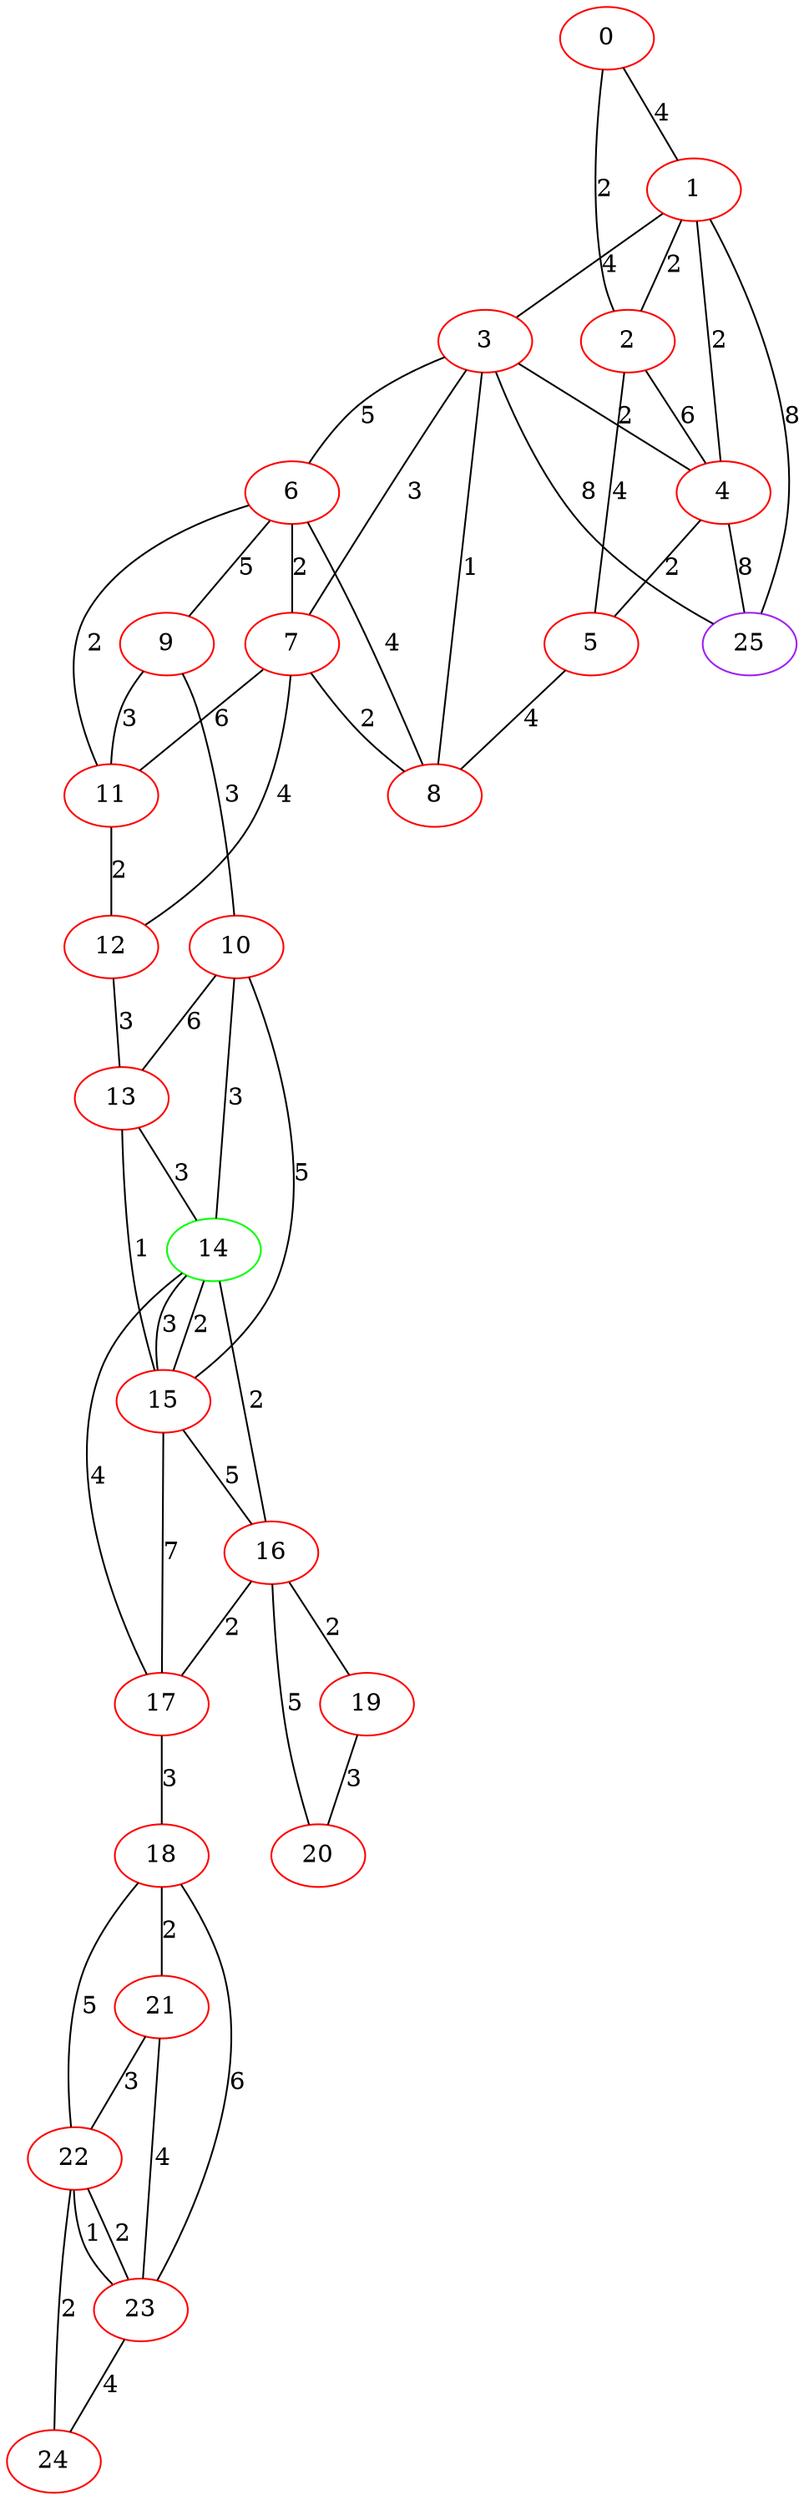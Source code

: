 graph "" {
0 [color=red, weight=1];
1 [color=red, weight=1];
2 [color=red, weight=1];
3 [color=red, weight=1];
4 [color=red, weight=1];
5 [color=red, weight=1];
6 [color=red, weight=1];
7 [color=red, weight=1];
8 [color=red, weight=1];
9 [color=red, weight=1];
10 [color=red, weight=1];
11 [color=red, weight=1];
12 [color=red, weight=1];
13 [color=red, weight=1];
14 [color=green, weight=2];
15 [color=red, weight=1];
16 [color=red, weight=1];
17 [color=red, weight=1];
18 [color=red, weight=1];
19 [color=red, weight=1];
20 [color=red, weight=1];
21 [color=red, weight=1];
22 [color=red, weight=1];
23 [color=red, weight=1];
24 [color=red, weight=1];
25 [color=purple, weight=4];
0 -- 1  [key=0, label=4];
0 -- 2  [key=0, label=2];
1 -- 25  [key=0, label=8];
1 -- 2  [key=0, label=2];
1 -- 3  [key=0, label=4];
1 -- 4  [key=0, label=2];
2 -- 4  [key=0, label=6];
2 -- 5  [key=0, label=4];
3 -- 4  [key=0, label=2];
3 -- 6  [key=0, label=5];
3 -- 7  [key=0, label=3];
3 -- 8  [key=0, label=1];
3 -- 25  [key=0, label=8];
4 -- 5  [key=0, label=2];
4 -- 25  [key=0, label=8];
5 -- 8  [key=0, label=4];
6 -- 8  [key=0, label=4];
6 -- 9  [key=0, label=5];
6 -- 11  [key=0, label=2];
6 -- 7  [key=0, label=2];
7 -- 8  [key=0, label=2];
7 -- 11  [key=0, label=6];
7 -- 12  [key=0, label=4];
9 -- 10  [key=0, label=3];
9 -- 11  [key=0, label=3];
10 -- 13  [key=0, label=6];
10 -- 14  [key=0, label=3];
10 -- 15  [key=0, label=5];
11 -- 12  [key=0, label=2];
12 -- 13  [key=0, label=3];
13 -- 14  [key=0, label=3];
13 -- 15  [key=0, label=1];
14 -- 16  [key=0, label=2];
14 -- 17  [key=0, label=4];
14 -- 15  [key=0, label=3];
14 -- 15  [key=1, label=2];
15 -- 16  [key=0, label=5];
15 -- 17  [key=0, label=7];
16 -- 17  [key=0, label=2];
16 -- 19  [key=0, label=2];
16 -- 20  [key=0, label=5];
17 -- 18  [key=0, label=3];
18 -- 21  [key=0, label=2];
18 -- 22  [key=0, label=5];
18 -- 23  [key=0, label=6];
19 -- 20  [key=0, label=3];
21 -- 22  [key=0, label=3];
21 -- 23  [key=0, label=4];
22 -- 24  [key=0, label=2];
22 -- 23  [key=0, label=1];
22 -- 23  [key=1, label=2];
23 -- 24  [key=0, label=4];
}
